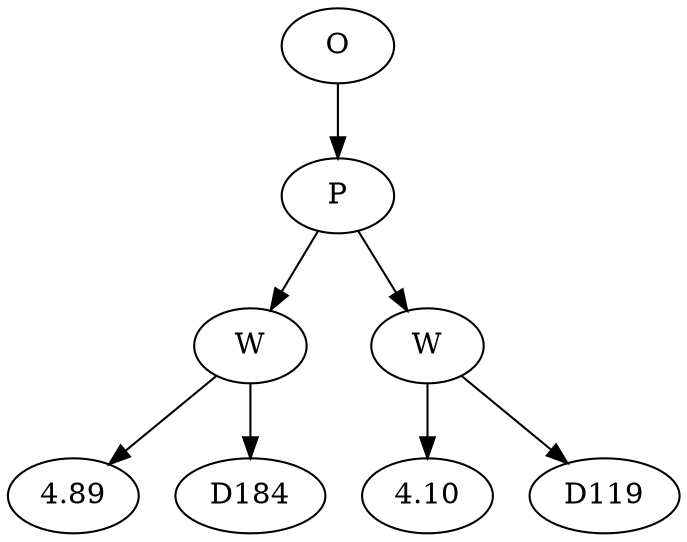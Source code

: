 // Tree
digraph {
	18669499 [label=O]
	18669500 [label=P]
	18669499 -> 18669500
	18669501 [label=W]
	18669500 -> 18669501
	18669502 [label=4.89]
	18669501 -> 18669502
	18669503 [label=D184]
	18669501 -> 18669503
	18669504 [label=W]
	18669500 -> 18669504
	18669505 [label=4.10]
	18669504 -> 18669505
	18669506 [label=D119]
	18669504 -> 18669506
}
